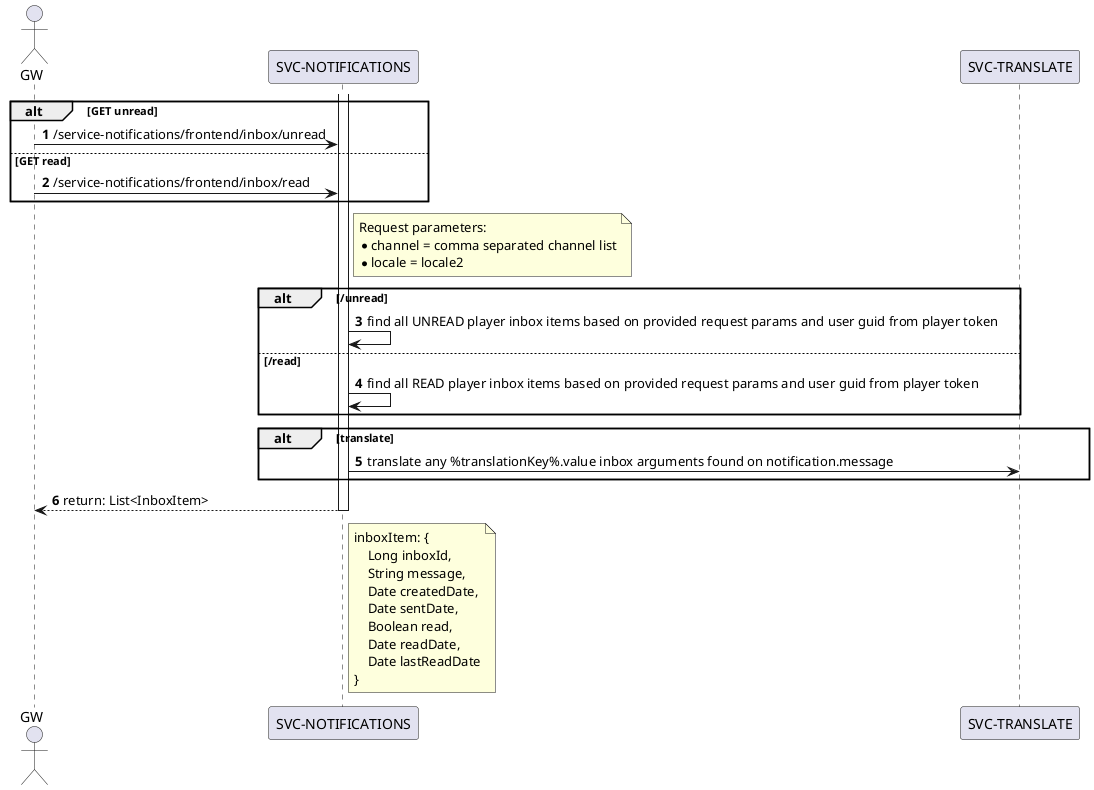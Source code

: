 @startuml
'https://plantuml.com/sequence-diagram

actor "GW" as gw
participant "SVC-NOTIFICATIONS" as svcnotifications
participant "SVC-TRANSLATE" as svctranslate

autonumber

alt GET unread
    gw -> svcnotifications: /service-notifications/frontend/inbox/unread
else GET read
    gw -> svcnotifications: /service-notifications/frontend/inbox/read
end
note right svcnotifications
    Request parameters:
    * channel = comma separated channel list
    * locale = locale2
end note
activate svcnotifications
    alt /unread
        svcnotifications -> svcnotifications: find all UNREAD player inbox items based on provided request params and user guid from player token
    else /read
        svcnotifications -> svcnotifications: find all READ player inbox items based on provided request params and user guid from player token
    end
    alt translate
        svcnotifications -> svctranslate: translate any %translationKey%.value inbox arguments found on notification.message
    end

    svcnotifications --> gw: return: List<InboxItem>
    note right of svcnotifications
        inboxItem: {
            Long inboxId,
            String message,
            Date createdDate,
            Date sentDate,
            Boolean read,
            Date readDate,
            Date lastReadDate
        }
    end note
deactivate svcnotifications

@enduml